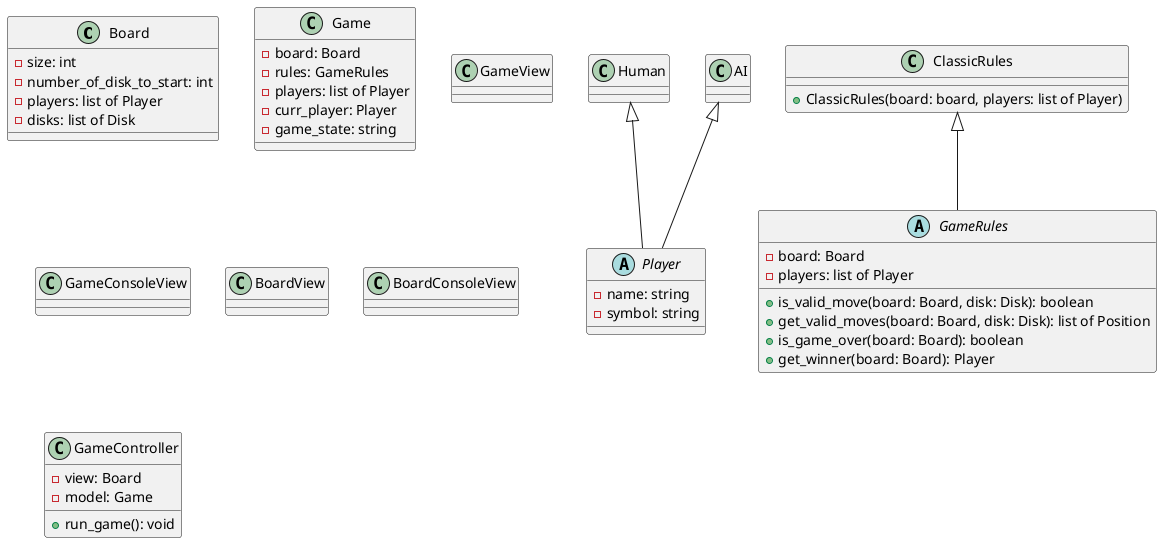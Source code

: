 @startuml Othello Diagram

class Board {
    - size: int
    - number_of_disk_to_start: int
    - players: list of Player
    - disks: list of Disk
}

abstract class Player {
    - name: string
    - symbol: string 
}

Human <|-- Player
class Human {

}

AI <|-- Player
class AI {

}

abstract class GameRules {
    - board: Board
    - players: list of Player

    + is_valid_move(board: Board, disk: Disk): boolean
    + get_valid_moves(board: Board, disk: Disk): list of Position
    + is_game_over(board: Board): boolean
    + get_winner(board: Board): Player
}

ClassicRules <|-- GameRules
class ClassicRules {
    + ClassicRules(board: board, players: list of Player)
}

class Game {
    - board: Board
    - rules: GameRules
    ' - user_interface: UserInterface
    - players: list of Player
    - curr_player: Player
    - game_state: string
}

class GameView {

}

class GameConsoleView {

}

class BoardView {

}

class BoardConsoleView {

}

class GameController {
    - view: Board
    - model: Game

    + run_game(): void
}

@enduml